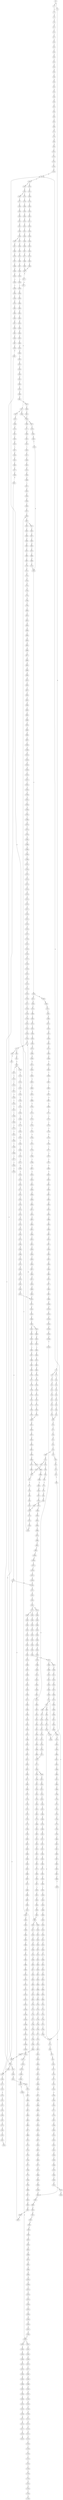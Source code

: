 strict digraph  {
	S0 -> S1 [ label = T ];
	S0 -> S2 [ label = C ];
	S1 -> S3 [ label = G ];
	S2 -> S4 [ label = A ];
	S3 -> S5 [ label = G ];
	S4 -> S6 [ label = C ];
	S4 -> S7 [ label = G ];
	S5 -> S8 [ label = T ];
	S6 -> S9 [ label = T ];
	S7 -> S10 [ label = T ];
	S8 -> S11 [ label = G ];
	S9 -> S12 [ label = G ];
	S10 -> S13 [ label = G ];
	S11 -> S14 [ label = C ];
	S12 -> S15 [ label = G ];
	S13 -> S16 [ label = G ];
	S14 -> S17 [ label = T ];
	S15 -> S18 [ label = T ];
	S16 -> S19 [ label = T ];
	S17 -> S20 [ label = A ];
	S18 -> S21 [ label = C ];
	S19 -> S22 [ label = C ];
	S20 -> S23 [ label = C ];
	S21 -> S24 [ label = G ];
	S22 -> S25 [ label = G ];
	S23 -> S26 [ label = T ];
	S24 -> S27 [ label = T ];
	S25 -> S28 [ label = T ];
	S26 -> S29 [ label = G ];
	S27 -> S30 [ label = C ];
	S28 -> S31 [ label = C ];
	S29 -> S32 [ label = T ];
	S30 -> S33 [ label = C ];
	S31 -> S33 [ label = C ];
	S32 -> S34 [ label = A ];
	S33 -> S35 [ label = G ];
	S34 -> S36 [ label = A ];
	S35 -> S37 [ label = T ];
	S36 -> S38 [ label = C ];
	S37 -> S39 [ label = C ];
	S38 -> S40 [ label = A ];
	S39 -> S41 [ label = A ];
	S40 -> S42 [ label = C ];
	S41 -> S43 [ label = C ];
	S42 -> S44 [ label = A ];
	S43 -> S45 [ label = C ];
	S44 -> S46 [ label = C ];
	S45 -> S47 [ label = C ];
	S45 -> S48 [ label = G ];
	S46 -> S49 [ label = G ];
	S47 -> S50 [ label = T ];
	S48 -> S51 [ label = A ];
	S49 -> S52 [ label = C ];
	S50 -> S53 [ label = G ];
	S51 -> S54 [ label = A ];
	S51 -> S55 [ label = G ];
	S52 -> S56 [ label = T ];
	S53 -> S57 [ label = T ];
	S54 -> S58 [ label = T ];
	S55 -> S59 [ label = T ];
	S56 -> S60 [ label = C ];
	S57 -> S61 [ label = C ];
	S58 -> S62 [ label = C ];
	S59 -> S63 [ label = C ];
	S60 -> S64 [ label = C ];
	S61 -> S65 [ label = C ];
	S62 -> S66 [ label = C ];
	S63 -> S67 [ label = C ];
	S64 -> S68 [ label = T ];
	S65 -> S69 [ label = T ];
	S66 -> S70 [ label = T ];
	S67 -> S71 [ label = A ];
	S67 -> S72 [ label = T ];
	S68 -> S73 [ label = A ];
	S69 -> S74 [ label = A ];
	S69 -> S75 [ label = T ];
	S70 -> S76 [ label = C ];
	S71 -> S77 [ label = G ];
	S72 -> S78 [ label = C ];
	S73 -> S79 [ label = G ];
	S74 -> S80 [ label = C ];
	S75 -> S81 [ label = G ];
	S76 -> S82 [ label = G ];
	S77 -> S83 [ label = T ];
	S77 -> S84 [ label = C ];
	S78 -> S85 [ label = G ];
	S79 -> S86 [ label = A ];
	S80 -> S87 [ label = T ];
	S81 -> S88 [ label = A ];
	S81 -> S89 [ label = T ];
	S82 -> S90 [ label = A ];
	S83 -> S91 [ label = A ];
	S84 -> S92 [ label = T ];
	S85 -> S93 [ label = A ];
	S86 -> S94 [ label = A ];
	S87 -> S95 [ label = A ];
	S88 -> S96 [ label = A ];
	S89 -> S97 [ label = A ];
	S90 -> S98 [ label = A ];
	S91 -> S99 [ label = G ];
	S92 -> S100 [ label = T ];
	S93 -> S101 [ label = A ];
	S94 -> S102 [ label = C ];
	S95 -> S103 [ label = C ];
	S96 -> S104 [ label = C ];
	S97 -> S105 [ label = G ];
	S98 -> S106 [ label = C ];
	S99 -> S107 [ label = G ];
	S99 -> S108 [ label = C ];
	S100 -> S109 [ label = C ];
	S101 -> S106 [ label = C ];
	S102 -> S110 [ label = T ];
	S103 -> S111 [ label = C ];
	S104 -> S112 [ label = T ];
	S105 -> S113 [ label = G ];
	S106 -> S114 [ label = T ];
	S107 -> S115 [ label = G ];
	S108 -> S116 [ label = T ];
	S109 -> S117 [ label = A ];
	S110 -> S118 [ label = T ];
	S111 -> S119 [ label = A ];
	S112 -> S120 [ label = T ];
	S113 -> S121 [ label = A ];
	S114 -> S122 [ label = T ];
	S115 -> S123 [ label = T ];
	S116 -> S124 [ label = C ];
	S117 -> S125 [ label = C ];
	S118 -> S126 [ label = C ];
	S119 -> S127 [ label = G ];
	S120 -> S128 [ label = C ];
	S121 -> S129 [ label = G ];
	S122 -> S130 [ label = C ];
	S123 -> S131 [ label = C ];
	S124 -> S132 [ label = C ];
	S125 -> S133 [ label = G ];
	S126 -> S134 [ label = A ];
	S127 -> S135 [ label = G ];
	S128 -> S136 [ label = A ];
	S129 -> S137 [ label = A ];
	S130 -> S138 [ label = A ];
	S131 -> S139 [ label = A ];
	S132 -> S140 [ label = A ];
	S133 -> S141 [ label = C ];
	S134 -> S142 [ label = A ];
	S135 -> S143 [ label = A ];
	S136 -> S142 [ label = A ];
	S137 -> S144 [ label = G ];
	S138 -> S142 [ label = A ];
	S139 -> S145 [ label = C ];
	S140 -> S146 [ label = C ];
	S141 -> S147 [ label = C ];
	S142 -> S148 [ label = C ];
	S143 -> S149 [ label = G ];
	S144 -> S150 [ label = G ];
	S145 -> S151 [ label = T ];
	S146 -> S152 [ label = C ];
	S147 -> S153 [ label = C ];
	S148 -> S154 [ label = C ];
	S148 -> S155 [ label = T ];
	S149 -> S156 [ label = A ];
	S150 -> S157 [ label = T ];
	S151 -> S158 [ label = C ];
	S152 -> S159 [ label = G ];
	S153 -> S160 [ label = T ];
	S154 -> S161 [ label = G ];
	S155 -> S162 [ label = G ];
	S156 -> S163 [ label = G ];
	S157 -> S164 [ label = C ];
	S158 -> S165 [ label = G ];
	S159 -> S166 [ label = G ];
	S160 -> S167 [ label = T ];
	S161 -> S168 [ label = G ];
	S162 -> S169 [ label = G ];
	S162 -> S170 [ label = C ];
	S163 -> S171 [ label = T ];
	S164 -> S172 [ label = C ];
	S165 -> S173 [ label = C ];
	S166 -> S174 [ label = A ];
	S167 -> S175 [ label = C ];
	S168 -> S176 [ label = C ];
	S169 -> S177 [ label = C ];
	S170 -> S178 [ label = C ];
	S171 -> S179 [ label = C ];
	S172 -> S180 [ label = C ];
	S173 -> S181 [ label = T ];
	S174 -> S182 [ label = C ];
	S175 -> S183 [ label = A ];
	S176 -> S184 [ label = C ];
	S177 -> S185 [ label = C ];
	S178 -> S186 [ label = C ];
	S179 -> S187 [ label = A ];
	S180 -> S188 [ label = A ];
	S180 -> S189 [ label = G ];
	S181 -> S190 [ label = T ];
	S182 -> S191 [ label = G ];
	S183 -> S192 [ label = T ];
	S184 -> S193 [ label = C ];
	S185 -> S194 [ label = C ];
	S186 -> S195 [ label = T ];
	S187 -> S196 [ label = G ];
	S188 -> S197 [ label = G ];
	S189 -> S198 [ label = G ];
	S190 -> S199 [ label = C ];
	S191 -> S200 [ label = T ];
	S192 -> S201 [ label = C ];
	S193 -> S202 [ label = A ];
	S194 -> S203 [ label = A ];
	S195 -> S204 [ label = A ];
	S196 -> S205 [ label = G ];
	S197 -> S206 [ label = A ];
	S198 -> S207 [ label = A ];
	S199 -> S208 [ label = A ];
	S200 -> S209 [ label = C ];
	S201 -> S210 [ label = C ];
	S202 -> S211 [ label = G ];
	S203 -> S212 [ label = G ];
	S204 -> S213 [ label = G ];
	S205 -> S214 [ label = A ];
	S206 -> S215 [ label = G ];
	S207 -> S216 [ label = G ];
	S208 -> S217 [ label = T ];
	S209 -> S218 [ label = G ];
	S210 -> S219 [ label = A ];
	S211 -> S220 [ label = T ];
	S212 -> S221 [ label = G ];
	S213 -> S222 [ label = G ];
	S214 -> S223 [ label = C ];
	S215 -> S224 [ label = C ];
	S216 -> S225 [ label = G ];
	S217 -> S226 [ label = C ];
	S218 -> S227 [ label = T ];
	S219 -> S228 [ label = G ];
	S220 -> S229 [ label = T ];
	S221 -> S230 [ label = T ];
	S222 -> S231 [ label = T ];
	S223 -> S232 [ label = C ];
	S224 -> S233 [ label = C ];
	S225 -> S234 [ label = C ];
	S226 -> S235 [ label = C ];
	S227 -> S236 [ label = G ];
	S228 -> S237 [ label = A ];
	S229 -> S238 [ label = G ];
	S230 -> S239 [ label = G ];
	S231 -> S240 [ label = G ];
	S232 -> S241 [ label = A ];
	S233 -> S242 [ label = A ];
	S234 -> S243 [ label = G ];
	S235 -> S219 [ label = A ];
	S236 -> S244 [ label = A ];
	S237 -> S245 [ label = A ];
	S238 -> S246 [ label = T ];
	S239 -> S247 [ label = C ];
	S239 -> S248 [ label = G ];
	S240 -> S249 [ label = T ];
	S241 -> S250 [ label = G ];
	S242 -> S251 [ label = C ];
	S243 -> S252 [ label = T ];
	S244 -> S253 [ label = C ];
	S245 -> S254 [ label = C ];
	S246 -> S255 [ label = G ];
	S247 -> S256 [ label = G ];
	S248 -> S257 [ label = G ];
	S249 -> S258 [ label = G ];
	S250 -> S259 [ label = T ];
	S251 -> S260 [ label = G ];
	S252 -> S261 [ label = G ];
	S253 -> S262 [ label = C ];
	S254 -> S263 [ label = C ];
	S255 -> S264 [ label = C ];
	S256 -> S265 [ label = C ];
	S257 -> S266 [ label = C ];
	S258 -> S267 [ label = C ];
	S259 -> S268 [ label = C ];
	S260 -> S269 [ label = G ];
	S261 -> S270 [ label = G ];
	S262 -> S271 [ label = G ];
	S263 -> S272 [ label = A ];
	S263 -> S273 [ label = G ];
	S264 -> S274 [ label = G ];
	S265 -> S275 [ label = G ];
	S266 -> S276 [ label = T ];
	S267 -> S277 [ label = G ];
	S268 -> S278 [ label = T ];
	S269 -> S279 [ label = T ];
	S270 -> S280 [ label = T ];
	S271 -> S281 [ label = G ];
	S272 -> S282 [ label = G ];
	S272 -> S283 [ label = C ];
	S273 -> S284 [ label = G ];
	S274 -> S285 [ label = T ];
	S275 -> S286 [ label = T ];
	S276 -> S287 [ label = T ];
	S277 -> S288 [ label = T ];
	S278 -> S289 [ label = C ];
	S279 -> S290 [ label = T ];
	S280 -> S291 [ label = A ];
	S281 -> S292 [ label = T ];
	S282 -> S293 [ label = A ];
	S283 -> S294 [ label = C ];
	S284 -> S295 [ label = A ];
	S285 -> S296 [ label = C ];
	S286 -> S297 [ label = C ];
	S287 -> S298 [ label = C ];
	S288 -> S299 [ label = C ];
	S289 -> S300 [ label = T ];
	S290 -> S301 [ label = A ];
	S291 -> S302 [ label = T ];
	S292 -> S303 [ label = C ];
	S293 -> S304 [ label = C ];
	S294 -> S305 [ label = A ];
	S295 -> S306 [ label = C ];
	S296 -> S307 [ label = G ];
	S297 -> S308 [ label = G ];
	S298 -> S309 [ label = G ];
	S299 -> S307 [ label = G ];
	S300 -> S310 [ label = G ];
	S301 -> S311 [ label = C ];
	S302 -> S312 [ label = G ];
	S303 -> S313 [ label = G ];
	S304 -> S314 [ label = T ];
	S305 -> S315 [ label = C ];
	S306 -> S316 [ label = G ];
	S307 -> S317 [ label = A ];
	S308 -> S318 [ label = T ];
	S309 -> S319 [ label = A ];
	S310 -> S320 [ label = T ];
	S311 -> S321 [ label = T ];
	S312 -> S322 [ label = A ];
	S313 -> S323 [ label = C ];
	S314 -> S324 [ label = C ];
	S315 -> S325 [ label = C ];
	S316 -> S326 [ label = C ];
	S317 -> S327 [ label = A ];
	S318 -> S328 [ label = G ];
	S319 -> S329 [ label = A ];
	S320 -> S330 [ label = A ];
	S321 -> S331 [ label = G ];
	S322 -> S332 [ label = G ];
	S323 -> S333 [ label = G ];
	S324 -> S334 [ label = C ];
	S325 -> S335 [ label = C ];
	S326 -> S336 [ label = C ];
	S327 -> S337 [ label = C ];
	S328 -> S338 [ label = C ];
	S329 -> S339 [ label = C ];
	S331 -> S340 [ label = C ];
	S332 -> S341 [ label = C ];
	S333 -> S342 [ label = T ];
	S334 -> S343 [ label = C ];
	S335 -> S344 [ label = C ];
	S336 -> S345 [ label = C ];
	S337 -> S346 [ label = C ];
	S337 -> S347 [ label = A ];
	S338 -> S348 [ label = A ];
	S339 -> S349 [ label = A ];
	S340 -> S350 [ label = A ];
	S341 -> S351 [ label = G ];
	S342 -> S352 [ label = A ];
	S343 -> S353 [ label = A ];
	S344 -> S354 [ label = T ];
	S345 -> S355 [ label = A ];
	S346 -> S356 [ label = T ];
	S347 -> S357 [ label = C ];
	S348 -> S358 [ label = T ];
	S349 -> S359 [ label = C ];
	S350 -> S360 [ label = G ];
	S351 -> S361 [ label = G ];
	S352 -> S362 [ label = G ];
	S353 -> S363 [ label = T ];
	S354 -> S364 [ label = T ];
	S355 -> S365 [ label = T ];
	S356 -> S366 [ label = T ];
	S356 -> S367 [ label = G ];
	S357 -> S368 [ label = C ];
	S358 -> S369 [ label = C ];
	S359 -> S370 [ label = G ];
	S360 -> S371 [ label = A ];
	S361 -> S372 [ label = T ];
	S362 -> S373 [ label = C ];
	S363 -> S374 [ label = C ];
	S364 -> S375 [ label = C ];
	S365 -> S376 [ label = C ];
	S366 -> S377 [ label = C ];
	S367 -> S378 [ label = T ];
	S368 -> S379 [ label = C ];
	S369 -> S380 [ label = C ];
	S370 -> S381 [ label = C ];
	S371 -> S382 [ label = C ];
	S372 -> S383 [ label = C ];
	S373 -> S384 [ label = C ];
	S374 -> S385 [ label = T ];
	S375 -> S386 [ label = C ];
	S375 -> S387 [ label = G ];
	S376 -> S388 [ label = G ];
	S377 -> S389 [ label = G ];
	S378 -> S390 [ label = C ];
	S379 -> S391 [ label = G ];
	S380 -> S392 [ label = G ];
	S381 -> S393 [ label = G ];
	S382 -> S394 [ label = G ];
	S383 -> S395 [ label = G ];
	S384 -> S396 [ label = G ];
	S385 -> S397 [ label = G ];
	S386 -> S398 [ label = T ];
	S387 -> S399 [ label = A ];
	S388 -> S400 [ label = T ];
	S389 -> S401 [ label = T ];
	S390 -> S402 [ label = G ];
	S391 -> S403 [ label = T ];
	S392 -> S404 [ label = C ];
	S393 -> S405 [ label = C ];
	S394 -> S406 [ label = G ];
	S395 -> S407 [ label = C ];
	S396 -> S408 [ label = C ];
	S397 -> S409 [ label = C ];
	S398 -> S410 [ label = G ];
	S399 -> S411 [ label = T ];
	S400 -> S412 [ label = C ];
	S401 -> S413 [ label = A ];
	S402 -> S414 [ label = C ];
	S403 -> S415 [ label = A ];
	S404 -> S416 [ label = A ];
	S405 -> S417 [ label = A ];
	S406 -> S418 [ label = A ];
	S407 -> S419 [ label = A ];
	S408 -> S420 [ label = T ];
	S409 -> S421 [ label = C ];
	S410 -> S422 [ label = T ];
	S411 -> S423 [ label = C ];
	S412 -> S424 [ label = C ];
	S413 -> S425 [ label = C ];
	S414 -> S426 [ label = G ];
	S415 -> S427 [ label = C ];
	S416 -> S428 [ label = C ];
	S417 -> S429 [ label = C ];
	S418 -> S430 [ label = C ];
	S419 -> S431 [ label = C ];
	S420 -> S432 [ label = G ];
	S421 -> S433 [ label = A ];
	S422 -> S434 [ label = C ];
	S423 -> S435 [ label = G ];
	S424 -> S436 [ label = T ];
	S425 -> S437 [ label = T ];
	S426 -> S438 [ label = C ];
	S427 -> S439 [ label = G ];
	S428 -> S440 [ label = G ];
	S429 -> S441 [ label = G ];
	S430 -> S442 [ label = A ];
	S431 -> S443 [ label = G ];
	S432 -> S444 [ label = G ];
	S433 -> S445 [ label = G ];
	S434 -> S446 [ label = C ];
	S435 -> S447 [ label = T ];
	S436 -> S448 [ label = C ];
	S437 -> S449 [ label = T ];
	S438 -> S450 [ label = G ];
	S438 -> S451 [ label = A ];
	S439 -> S452 [ label = T ];
	S440 -> S453 [ label = T ];
	S441 -> S454 [ label = T ];
	S442 -> S455 [ label = C ];
	S443 -> S456 [ label = C ];
	S444 -> S457 [ label = A ];
	S445 -> S458 [ label = T ];
	S446 -> S459 [ label = T ];
	S447 -> S460 [ label = T ];
	S448 -> S461 [ label = T ];
	S449 -> S462 [ label = C ];
	S450 -> S463 [ label = A ];
	S451 -> S464 [ label = A ];
	S452 -> S465 [ label = C ];
	S453 -> S466 [ label = C ];
	S454 -> S467 [ label = C ];
	S455 -> S468 [ label = A ];
	S456 -> S469 [ label = G ];
	S457 -> S470 [ label = A ];
	S458 -> S471 [ label = C ];
	S459 -> S75 [ label = T ];
	S460 -> S472 [ label = T ];
	S461 -> S473 [ label = T ];
	S462 -> S474 [ label = A ];
	S463 -> S475 [ label = G ];
	S464 -> S476 [ label = C ];
	S465 -> S477 [ label = C ];
	S466 -> S478 [ label = G ];
	S467 -> S479 [ label = C ];
	S468 -> S480 [ label = C ];
	S469 -> S481 [ label = C ];
	S470 -> S482 [ label = G ];
	S471 -> S483 [ label = G ];
	S472 -> S484 [ label = G ];
	S473 -> S485 [ label = C ];
	S474 -> S486 [ label = A ];
	S475 -> S487 [ label = C ];
	S476 -> S488 [ label = C ];
	S477 -> S489 [ label = A ];
	S478 -> S490 [ label = A ];
	S479 -> S491 [ label = A ];
	S480 -> S492 [ label = C ];
	S481 -> S493 [ label = G ];
	S482 -> S494 [ label = A ];
	S483 -> S495 [ label = T ];
	S484 -> S496 [ label = T ];
	S485 -> S497 [ label = T ];
	S486 -> S498 [ label = G ];
	S487 -> S499 [ label = A ];
	S488 -> S500 [ label = C ];
	S489 -> S501 [ label = G ];
	S490 -> S502 [ label = G ];
	S491 -> S503 [ label = G ];
	S492 -> S504 [ label = T ];
	S493 -> S505 [ label = C ];
	S493 -> S506 [ label = G ];
	S494 -> S507 [ label = A ];
	S495 -> S508 [ label = A ];
	S496 -> S509 [ label = A ];
	S497 -> S510 [ label = C ];
	S498 -> S511 [ label = C ];
	S499 -> S512 [ label = G ];
	S500 -> S513 [ label = G ];
	S501 -> S514 [ label = C ];
	S502 -> S515 [ label = C ];
	S503 -> S514 [ label = C ];
	S504 -> S516 [ label = C ];
	S505 -> S517 [ label = G ];
	S506 -> S518 [ label = C ];
	S507 -> S519 [ label = C ];
	S508 -> S520 [ label = A ];
	S509 -> S521 [ label = G ];
	S510 -> S522 [ label = G ];
	S511 -> S523 [ label = G ];
	S512 -> S524 [ label = T ];
	S513 -> S525 [ label = T ];
	S514 -> S526 [ label = T ];
	S514 -> S527 [ label = G ];
	S515 -> S528 [ label = G ];
	S516 -> S529 [ label = T ];
	S517 -> S530 [ label = T ];
	S518 -> S531 [ label = T ];
	S519 -> S532 [ label = G ];
	S520 -> S533 [ label = G ];
	S521 -> S534 [ label = G ];
	S522 -> S535 [ label = G ];
	S523 -> S536 [ label = A ];
	S524 -> S537 [ label = G ];
	S525 -> S538 [ label = A ];
	S526 -> S100 [ label = T ];
	S527 -> S539 [ label = A ];
	S528 -> S540 [ label = A ];
	S529 -> S541 [ label = A ];
	S530 -> S542 [ label = C ];
	S531 -> S543 [ label = G ];
	S532 -> S544 [ label = G ];
	S533 -> S545 [ label = A ];
	S534 -> S546 [ label = A ];
	S535 -> S547 [ label = A ];
	S536 -> S548 [ label = G ];
	S537 -> S549 [ label = C ];
	S538 -> S550 [ label = C ];
	S539 -> S551 [ label = G ];
	S540 -> S552 [ label = G ];
	S541 -> S553 [ label = G ];
	S542 -> S554 [ label = G ];
	S543 -> S555 [ label = G ];
	S544 -> S556 [ label = C ];
	S545 -> S557 [ label = C ];
	S546 -> S558 [ label = A ];
	S547 -> S559 [ label = G ];
	S548 -> S560 [ label = T ];
	S549 -> S561 [ label = A ];
	S550 -> S562 [ label = A ];
	S551 -> S563 [ label = T ];
	S552 -> S564 [ label = T ];
	S553 -> S565 [ label = A ];
	S554 -> S566 [ label = A ];
	S555 -> S567 [ label = A ];
	S556 -> S568 [ label = A ];
	S557 -> S569 [ label = G ];
	S558 -> S570 [ label = A ];
	S559 -> S571 [ label = A ];
	S560 -> S572 [ label = C ];
	S561 -> S573 [ label = A ];
	S562 -> S574 [ label = G ];
	S563 -> S575 [ label = C ];
	S564 -> S576 [ label = C ];
	S565 -> S577 [ label = A ];
	S566 -> S578 [ label = C ];
	S567 -> S579 [ label = A ];
	S568 -> S580 [ label = C ];
	S569 -> S581 [ label = G ];
	S570 -> S582 [ label = G ];
	S571 -> S583 [ label = G ];
	S572 -> S584 [ label = C ];
	S573 -> S585 [ label = C ];
	S574 -> S586 [ label = C ];
	S575 -> S584 [ label = C ];
	S575 -> S587 [ label = T ];
	S576 -> S588 [ label = G ];
	S577 -> S589 [ label = C ];
	S578 -> S590 [ label = G ];
	S579 -> S591 [ label = T ];
	S580 -> S592 [ label = C ];
	S580 -> S593 [ label = T ];
	S581 -> S594 [ label = C ];
	S582 -> S595 [ label = G ];
	S583 -> S596 [ label = G ];
	S584 -> S597 [ label = C ];
	S585 -> S598 [ label = A ];
	S586 -> S599 [ label = A ];
	S587 -> S600 [ label = C ];
	S588 -> S601 [ label = A ];
	S589 -> S602 [ label = G ];
	S590 -> S603 [ label = C ];
	S591 -> S604 [ label = G ];
	S592 -> S605 [ label = G ];
	S593 -> S606 [ label = G ];
	S594 -> S607 [ label = T ];
	S595 -> S608 [ label = T ];
	S596 -> S609 [ label = T ];
	S597 -> S610 [ label = T ];
	S597 -> S611 [ label = G ];
	S598 -> S612 [ label = G ];
	S599 -> S613 [ label = G ];
	S600 -> S614 [ label = G ];
	S601 -> S615 [ label = A ];
	S602 -> S616 [ label = A ];
	S603 -> S617 [ label = G ];
	S604 -> S618 [ label = G ];
	S605 -> S619 [ label = G ];
	S606 -> S620 [ label = G ];
	S607 -> S621 [ label = C ];
	S608 -> S622 [ label = C ];
	S609 -> S164 [ label = C ];
	S610 -> S623 [ label = C ];
	S611 -> S624 [ label = C ];
	S612 -> S625 [ label = C ];
	S613 -> S626 [ label = G ];
	S614 -> S627 [ label = T ];
	S615 -> S628 [ label = C ];
	S616 -> S629 [ label = G ];
	S617 -> S630 [ label = C ];
	S618 -> S631 [ label = G ];
	S619 -> S632 [ label = G ];
	S620 -> S633 [ label = G ];
	S621 -> S634 [ label = T ];
	S622 -> S635 [ label = C ];
	S623 -> S636 [ label = C ];
	S624 -> S637 [ label = C ];
	S625 -> S638 [ label = T ];
	S626 -> S639 [ label = T ];
	S627 -> S640 [ label = C ];
	S628 -> S641 [ label = C ];
	S629 -> S642 [ label = G ];
	S630 -> S643 [ label = C ];
	S631 -> S644 [ label = G ];
	S632 -> S645 [ label = A ];
	S633 -> S646 [ label = A ];
	S634 -> S647 [ label = C ];
	S635 -> S648 [ label = C ];
	S636 -> S649 [ label = G ];
	S637 -> S650 [ label = T ];
	S638 -> S651 [ label = A ];
	S639 -> S652 [ label = G ];
	S640 -> S653 [ label = T ];
	S641 -> S356 [ label = T ];
	S642 -> S654 [ label = T ];
	S643 -> S655 [ label = T ];
	S644 -> S656 [ label = T ];
	S645 -> S657 [ label = A ];
	S646 -> S658 [ label = A ];
	S647 -> S659 [ label = G ];
	S648 -> S660 [ label = G ];
	S649 -> S661 [ label = G ];
	S650 -> S662 [ label = G ];
	S651 -> S663 [ label = C ];
	S652 -> S664 [ label = C ];
	S653 -> S665 [ label = G ];
	S654 -> S666 [ label = G ];
	S655 -> S667 [ label = C ];
	S656 -> S668 [ label = C ];
	S657 -> S669 [ label = T ];
	S658 -> S670 [ label = C ];
	S659 -> S671 [ label = A ];
	S660 -> S672 [ label = A ];
	S661 -> S673 [ label = T ];
	S662 -> S674 [ label = T ];
	S663 -> S675 [ label = G ];
	S664 -> S676 [ label = A ];
	S665 -> S677 [ label = T ];
	S666 -> S678 [ label = T ];
	S667 -> S679 [ label = G ];
	S668 -> S680 [ label = C ];
	S669 -> S681 [ label = T ];
	S670 -> S682 [ label = T ];
	S671 -> S683 [ label = A ];
	S672 -> S684 [ label = A ];
	S673 -> S685 [ label = C ];
	S674 -> S686 [ label = C ];
	S675 -> S687 [ label = A ];
	S676 -> S688 [ label = C ];
	S677 -> S689 [ label = T ];
	S678 -> S690 [ label = C ];
	S679 -> S691 [ label = G ];
	S680 -> S692 [ label = G ];
	S681 -> S693 [ label = G ];
	S682 -> S694 [ label = G ];
	S683 -> S695 [ label = G ];
	S684 -> S696 [ label = G ];
	S685 -> S697 [ label = T ];
	S686 -> S698 [ label = G ];
	S687 -> S699 [ label = G ];
	S688 -> S700 [ label = G ];
	S689 -> S701 [ label = C ];
	S690 -> S702 [ label = C ];
	S691 -> S703 [ label = G ];
	S692 -> S704 [ label = C ];
	S693 -> S705 [ label = A ];
	S694 -> S706 [ label = G ];
	S695 -> S707 [ label = T ];
	S696 -> S708 [ label = T ];
	S697 -> S709 [ label = G ];
	S698 -> S710 [ label = C ];
	S699 -> S711 [ label = A ];
	S700 -> S712 [ label = C ];
	S701 -> S713 [ label = C ];
	S702 -> S714 [ label = C ];
	S703 -> S715 [ label = C ];
	S704 -> S716 [ label = C ];
	S705 -> S717 [ label = A ];
	S706 -> S718 [ label = A ];
	S707 -> S719 [ label = C ];
	S708 -> S720 [ label = C ];
	S709 -> S721 [ label = G ];
	S710 -> S426 [ label = G ];
	S711 -> S722 [ label = A ];
	S712 -> S723 [ label = G ];
	S713 -> S724 [ label = G ];
	S714 -> S725 [ label = T ];
	S715 -> S726 [ label = T ];
	S716 -> S727 [ label = G ];
	S717 -> S728 [ label = C ];
	S718 -> S729 [ label = C ];
	S719 -> S730 [ label = G ];
	S720 -> S731 [ label = G ];
	S721 -> S732 [ label = A ];
	S722 -> S733 [ label = C ];
	S723 -> S734 [ label = G ];
	S724 -> S735 [ label = T ];
	S725 -> S736 [ label = G ];
	S726 -> S737 [ label = C ];
	S727 -> S738 [ label = G ];
	S728 -> S739 [ label = C ];
	S729 -> S740 [ label = C ];
	S730 -> S741 [ label = C ];
	S731 -> S742 [ label = A ];
	S732 -> S743 [ label = G ];
	S733 -> S744 [ label = T ];
	S734 -> S745 [ label = T ];
	S735 -> S746 [ label = G ];
	S736 -> S747 [ label = T ];
	S737 -> S748 [ label = A ];
	S738 -> S749 [ label = A ];
	S739 -> S750 [ label = C ];
	S740 -> S751 [ label = C ];
	S741 -> S752 [ label = G ];
	S742 -> S753 [ label = G ];
	S743 -> S754 [ label = G ];
	S744 -> S755 [ label = G ];
	S745 -> S756 [ label = G ];
	S746 -> S757 [ label = G ];
	S747 -> S758 [ label = C ];
	S748 -> S759 [ label = C ];
	S749 -> S760 [ label = A ];
	S750 -> S761 [ label = G ];
	S751 -> S762 [ label = G ];
	S752 -> S763 [ label = G ];
	S753 -> S764 [ label = G ];
	S754 -> S765 [ label = G ];
	S755 -> S766 [ label = G ];
	S756 -> S767 [ label = C ];
	S757 -> S768 [ label = C ];
	S758 -> S769 [ label = C ];
	S759 -> S770 [ label = G ];
	S760 -> S771 [ label = C ];
	S761 -> S772 [ label = T ];
	S762 -> S773 [ label = T ];
	S763 -> S774 [ label = C ];
	S764 -> S775 [ label = T ];
	S765 -> S776 [ label = T ];
	S766 -> S777 [ label = C ];
	S767 -> S778 [ label = C ];
	S768 -> S779 [ label = C ];
	S769 -> S69 [ label = T ];
	S770 -> S780 [ label = T ];
	S771 -> S781 [ label = T ];
	S772 -> S782 [ label = C ];
	S773 -> S783 [ label = C ];
	S774 -> S784 [ label = T ];
	S775 -> S785 [ label = A ];
	S776 -> S786 [ label = G ];
	S777 -> S787 [ label = G ];
	S778 -> S788 [ label = G ];
	S779 -> S789 [ label = C ];
	S780 -> S790 [ label = C ];
	S781 -> S791 [ label = G ];
	S782 -> S792 [ label = T ];
	S783 -> S793 [ label = T ];
	S784 -> S794 [ label = A ];
	S785 -> S795 [ label = T ];
	S786 -> S796 [ label = T ];
	S787 -> S797 [ label = C ];
	S788 -> S798 [ label = C ];
	S789 -> S799 [ label = G ];
	S790 -> S800 [ label = C ];
	S791 -> S801 [ label = C ];
	S792 -> S802 [ label = C ];
	S793 -> S802 [ label = C ];
	S794 -> S803 [ label = T ];
	S795 -> S804 [ label = A ];
	S796 -> S805 [ label = T ];
	S797 -> S806 [ label = A ];
	S798 -> S807 [ label = A ];
	S799 -> S808 [ label = T ];
	S800 -> S809 [ label = A ];
	S801 -> S810 [ label = A ];
	S802 -> S811 [ label = G ];
	S803 -> S812 [ label = A ];
	S804 -> S813 [ label = A ];
	S805 -> S814 [ label = C ];
	S806 -> S815 [ label = G ];
	S807 -> S816 [ label = A ];
	S808 -> S817 [ label = C ];
	S809 -> S503 [ label = G ];
	S810 -> S818 [ label = A ];
	S811 -> S819 [ label = G ];
	S812 -> S820 [ label = G ];
	S813 -> S821 [ label = G ];
	S814 -> S822 [ label = C ];
	S815 -> S823 [ label = C ];
	S816 -> S824 [ label = C ];
	S817 -> S825 [ label = C ];
	S818 -> S826 [ label = C ];
	S819 -> S827 [ label = C ];
	S820 -> S828 [ label = T ];
	S821 -> S829 [ label = T ];
	S822 -> S830 [ label = A ];
	S823 -> S831 [ label = G ];
	S824 -> S832 [ label = C ];
	S825 -> S833 [ label = A ];
	S826 -> S834 [ label = C ];
	S827 -> S835 [ label = A ];
	S828 -> S836 [ label = A ];
	S829 -> S837 [ label = C ];
	S830 -> S838 [ label = G ];
	S831 -> S839 [ label = G ];
	S832 -> S840 [ label = A ];
	S833 -> S841 [ label = G ];
	S834 -> S842 [ label = A ];
	S835 -> S843 [ label = C ];
	S836 -> S844 [ label = G ];
	S837 -> S845 [ label = G ];
	S838 -> S846 [ label = C ];
	S839 -> S847 [ label = G ];
	S840 -> S848 [ label = G ];
	S841 -> S849 [ label = T ];
	S842 -> S850 [ label = G ];
	S843 -> S851 [ label = C ];
	S844 -> S852 [ label = C ];
	S845 -> S853 [ label = T ];
	S846 -> S854 [ label = A ];
	S847 -> S855 [ label = T ];
	S848 -> S856 [ label = T ];
	S849 -> S857 [ label = A ];
	S850 -> S858 [ label = A ];
	S851 -> S859 [ label = G ];
	S852 -> S860 [ label = C ];
	S853 -> S861 [ label = G ];
	S854 -> S862 [ label = G ];
	S855 -> S863 [ label = G ];
	S856 -> S864 [ label = C ];
	S857 -> S99 [ label = G ];
	S858 -> S865 [ label = A ];
	S859 -> S866 [ label = A ];
	S860 -> S867 [ label = G ];
	S861 -> S868 [ label = G ];
	S862 -> S869 [ label = A ];
	S863 -> S870 [ label = C ];
	S864 -> S871 [ label = G ];
	S865 -> S872 [ label = C ];
	S866 -> S873 [ label = G ];
	S866 -> S874 [ label = A ];
	S867 -> S875 [ label = A ];
	S868 -> S876 [ label = T ];
	S869 -> S877 [ label = T ];
	S870 -> S878 [ label = C ];
	S871 -> S879 [ label = C ];
	S872 -> S880 [ label = A ];
	S873 -> S881 [ label = T ];
	S874 -> S882 [ label = T ];
	S875 -> S883 [ label = A ];
	S876 -> S884 [ label = A ];
	S877 -> S885 [ label = A ];
	S878 -> S886 [ label = G ];
	S879 -> S887 [ label = G ];
	S880 -> S888 [ label = G ];
	S881 -> S63 [ label = C ];
	S882 -> S889 [ label = G ];
	S883 -> S890 [ label = A ];
	S884 -> S891 [ label = C ];
	S885 -> S892 [ label = A ];
	S886 -> S893 [ label = C ];
	S887 -> S894 [ label = C ];
	S888 -> S895 [ label = C ];
	S889 -> S896 [ label = T ];
	S890 -> S897 [ label = C ];
	S891 -> S898 [ label = C ];
	S892 -> S899 [ label = A ];
	S893 -> S900 [ label = C ];
	S894 -> S901 [ label = A ];
	S895 -> S902 [ label = C ];
	S896 -> S903 [ label = A ];
	S897 -> S904 [ label = C ];
	S898 -> S905 [ label = G ];
	S899 -> S906 [ label = A ];
	S900 -> S907 [ label = G ];
	S901 -> S908 [ label = G ];
	S902 -> S909 [ label = G ];
	S903 -> S910 [ label = G ];
	S904 -> S911 [ label = C ];
	S905 -> S912 [ label = G ];
	S906 -> S913 [ label = A ];
	S907 -> S914 [ label = G ];
	S908 -> S915 [ label = C ];
	S909 -> S916 [ label = T ];
	S910 -> S917 [ label = T ];
	S911 -> S918 [ label = C ];
	S912 -> S919 [ label = T ];
	S913 -> S920 [ label = C ];
	S914 -> S921 [ label = T ];
	S915 -> S922 [ label = C ];
	S916 -> S923 [ label = C ];
	S917 -> S924 [ label = T ];
	S918 -> S925 [ label = G ];
	S919 -> S926 [ label = G ];
	S920 -> S927 [ label = T ];
	S921 -> S928 [ label = G ];
	S922 -> S929 [ label = G ];
	S923 -> S930 [ label = C ];
	S924 -> S931 [ label = T ];
	S925 -> S932 [ label = A ];
	S926 -> S933 [ label = G ];
	S927 -> S934 [ label = T ];
	S928 -> S935 [ label = G ];
	S929 -> S936 [ label = G ];
	S930 -> S937 [ label = T ];
	S931 -> S938 [ label = C ];
	S932 -> S939 [ label = C ];
	S933 -> S940 [ label = T ];
	S934 -> S941 [ label = T ];
	S935 -> S942 [ label = T ];
	S936 -> S943 [ label = T ];
	S937 -> S944 [ label = C ];
	S938 -> S945 [ label = A ];
	S939 -> S946 [ label = T ];
	S940 -> S947 [ label = T ];
	S941 -> S948 [ label = G ];
	S942 -> S949 [ label = G ];
	S943 -> S950 [ label = G ];
	S944 -> S951 [ label = T ];
	S945 -> S952 [ label = C ];
	S946 -> S953 [ label = A ];
	S947 -> S954 [ label = A ];
	S948 -> S955 [ label = C ];
	S949 -> S956 [ label = G ];
	S950 -> S957 [ label = G ];
	S951 -> S958 [ label = G ];
	S952 -> S959 [ label = T ];
	S953 -> S960 [ label = G ];
	S954 -> S961 [ label = G ];
	S955 -> S962 [ label = C ];
	S956 -> S963 [ label = A ];
	S957 -> S964 [ label = A ];
	S958 -> S965 [ label = T ];
	S959 -> S966 [ label = C ];
	S960 -> S967 [ label = A ];
	S961 -> S968 [ label = A ];
	S962 -> S969 [ label = G ];
	S963 -> S970 [ label = A ];
	S964 -> S971 [ label = A ];
	S965 -> S972 [ label = C ];
	S966 -> S973 [ label = C ];
	S967 -> S974 [ label = A ];
	S968 -> S975 [ label = A ];
	S969 -> S976 [ label = T ];
	S970 -> S977 [ label = C ];
	S971 -> S978 [ label = G ];
	S972 -> S979 [ label = G ];
	S973 -> S980 [ label = T ];
	S974 -> S981 [ label = T ];
	S975 -> S982 [ label = G ];
	S976 -> S983 [ label = A ];
	S977 -> S984 [ label = C ];
	S978 -> S985 [ label = A ];
	S979 -> S986 [ label = T ];
	S980 -> S987 [ label = T ];
	S981 -> S988 [ label = C ];
	S982 -> S989 [ label = G ];
	S983 -> S990 [ label = G ];
	S984 -> S991 [ label = T ];
	S985 -> S992 [ label = A ];
	S986 -> S993 [ label = G ];
	S987 -> S994 [ label = T ];
	S988 -> S995 [ label = G ];
	S989 -> S996 [ label = G ];
	S990 -> S997 [ label = C ];
	S991 -> S998 [ label = C ];
	S992 -> S519 [ label = C ];
	S993 -> S999 [ label = G ];
	S994 -> S1000 [ label = C ];
	S995 -> S1001 [ label = G ];
	S996 -> S1002 [ label = G ];
	S997 -> S1003 [ label = C ];
	S998 -> S1004 [ label = G ];
	S999 -> S1005 [ label = T ];
	S1000 -> S1006 [ label = A ];
	S1001 -> S1007 [ label = G ];
	S1002 -> S1008 [ label = G ];
	S1003 -> S1009 [ label = G ];
	S1004 -> S1010 [ label = G ];
	S1005 -> S884 [ label = A ];
	S1006 -> S1011 [ label = T ];
	S1007 -> S1012 [ label = T ];
	S1008 -> S1013 [ label = T ];
	S1009 -> S1014 [ label = G ];
	S1010 -> S1015 [ label = C ];
	S1011 -> S1016 [ label = C ];
	S1012 -> S1017 [ label = A ];
	S1013 -> S1018 [ label = C ];
	S1014 -> S1019 [ label = T ];
	S1015 -> S1020 [ label = A ];
	S1016 -> S1021 [ label = C ];
	S1017 -> S1022 [ label = T ];
	S1018 -> S1023 [ label = C ];
	S1019 -> S1024 [ label = G ];
	S1020 -> S1025 [ label = C ];
	S1021 -> S1026 [ label = A ];
	S1022 -> S1027 [ label = C ];
	S1023 -> S1028 [ label = G ];
	S1024 -> S1029 [ label = A ];
	S1025 -> S1030 [ label = G ];
	S1026 -> S228 [ label = G ];
	S1027 -> S1031 [ label = C ];
	S1028 -> S1032 [ label = T ];
	S1029 -> S1033 [ label = C ];
	S1030 -> S1034 [ label = C ];
	S1031 -> S1035 [ label = C ];
	S1032 -> S1036 [ label = C ];
	S1033 -> S1037 [ label = G ];
	S1034 -> S1038 [ label = G ];
	S1035 -> S1039 [ label = G ];
	S1036 -> S1040 [ label = G ];
	S1037 -> S1041 [ label = T ];
	S1038 -> S1042 [ label = C ];
	S1039 -> S1043 [ label = A ];
	S1040 -> S1044 [ label = G ];
	S1041 -> S1045 [ label = G ];
	S1042 -> S493 [ label = G ];
	S1043 -> S1046 [ label = A ];
	S1044 -> S1047 [ label = A ];
	S1045 -> S1048 [ label = G ];
	S1046 -> S1049 [ label = A ];
	S1047 -> S1050 [ label = A ];
	S1048 -> S1051 [ label = G ];
	S1049 -> S1052 [ label = G ];
	S1050 -> S1053 [ label = C ];
	S1051 -> S1054 [ label = T ];
	S1052 -> S1055 [ label = T ];
	S1053 -> S1056 [ label = A ];
	S1053 -> S1057 [ label = T ];
	S1054 -> S1058 [ label = A ];
	S1055 -> S1059 [ label = G ];
	S1056 -> S1060 [ label = G ];
	S1057 -> S1061 [ label = A ];
	S1058 -> S1062 [ label = C ];
	S1059 -> S1063 [ label = T ];
	S1060 -> S1064 [ label = G ];
	S1061 -> S1065 [ label = C ];
	S1062 -> S1066 [ label = T ];
	S1063 -> S1067 [ label = C ];
	S1064 -> S1068 [ label = A ];
	S1065 -> S1069 [ label = A ];
	S1066 -> S1070 [ label = A ];
	S1067 -> S1071 [ label = G ];
	S1068 -> S1072 [ label = A ];
	S1069 -> S1073 [ label = A ];
	S1070 -> S1074 [ label = T ];
	S1071 -> S1075 [ label = T ];
	S1072 -> S1076 [ label = T ];
	S1073 -> S1077 [ label = C ];
	S1074 -> S1078 [ label = T ];
	S1075 -> S1079 [ label = C ];
	S1076 -> S1080 [ label = A ];
	S1077 -> S1081 [ label = G ];
	S1078 -> S1082 [ label = G ];
	S1079 -> S1083 [ label = G ];
	S1080 -> S1084 [ label = G ];
	S1081 -> S1085 [ label = A ];
	S1082 -> S1086 [ label = G ];
	S1083 -> S1087 [ label = G ];
	S1084 -> S1088 [ label = T ];
	S1085 -> S1089 [ label = A ];
	S1086 -> S1090 [ label = A ];
	S1087 -> S1091 [ label = A ];
	S1088 -> S1092 [ label = C ];
	S1089 -> S1093 [ label = A ];
	S1090 -> S1094 [ label = A ];
	S1091 -> S1095 [ label = A ];
	S1092 -> S1096 [ label = T ];
	S1093 -> S1097 [ label = A ];
	S1094 -> S1098 [ label = C ];
	S1095 -> S1053 [ label = C ];
	S1096 -> S1099 [ label = C ];
	S1097 -> S1100 [ label = C ];
	S1098 -> S1101 [ label = G ];
	S1099 -> S1102 [ label = T ];
	S1100 -> S1103 [ label = A ];
	S1101 -> S1104 [ label = G ];
	S1102 -> S1105 [ label = C ];
	S1103 -> S1106 [ label = G ];
	S1104 -> S1107 [ label = T ];
	S1105 -> S1108 [ label = T ];
	S1106 -> S1109 [ label = A ];
	S1107 -> S1110 [ label = A ];
	S1108 -> S1111 [ label = G ];
	S1109 -> S1112 [ label = A ];
	S1110 -> S1113 [ label = C ];
	S1111 -> S1114 [ label = A ];
	S1112 -> S1115 [ label = G ];
	S1113 -> S1116 [ label = G ];
	S1114 -> S1117 [ label = G ];
	S1115 -> S1118 [ label = G ];
	S1116 -> S1119 [ label = A ];
	S1117 -> S1120 [ label = T ];
	S1118 -> S1121 [ label = G ];
	S1119 -> S1122 [ label = A ];
	S1120 -> S1123 [ label = A ];
	S1121 -> S1124 [ label = G ];
	S1122 -> S1125 [ label = G ];
	S1124 -> S1126 [ label = T ];
	S1125 -> S1127 [ label = A ];
	S1126 -> S1128 [ label = C ];
	S1127 -> S1129 [ label = A ];
	S1128 -> S1130 [ label = T ];
	S1129 -> S1131 [ label = G ];
	S1130 -> S1132 [ label = C ];
	S1131 -> S1133 [ label = T ];
	S1132 -> S1134 [ label = T ];
	S1133 -> S1135 [ label = G ];
	S1134 -> S1136 [ label = C ];
	S1135 -> S1137 [ label = T ];
	S1136 -> S1138 [ label = G ];
	S1137 -> S1139 [ label = C ];
	S1138 -> S1140 [ label = T ];
	S1139 -> S1141 [ label = C ];
	S1140 -> S1142 [ label = G ];
	S1141 -> S1143 [ label = T ];
	S1142 -> S1144 [ label = G ];
	S1143 -> S1145 [ label = G ];
	S1144 -> S1146 [ label = T ];
	S1145 -> S1147 [ label = G ];
	S1146 -> S1148 [ label = A ];
	S1147 -> S1149 [ label = C ];
	S1149 -> S1150 [ label = C ];
	S1150 -> S1151 [ label = T ];
	S1151 -> S1152 [ label = G ];
	S1152 -> S1153 [ label = G ];
	S1153 -> S1154 [ label = G ];
	S1154 -> S1155 [ label = T ];
	S1155 -> S1156 [ label = C ];
	S1156 -> S1157 [ label = C ];
	S1157 -> S1158 [ label = C ];
	S1158 -> S1159 [ label = G ];
	S1159 -> S1160 [ label = A ];
	S1160 -> S1161 [ label = G ];
	S1161 -> S1162 [ label = T ];
	S1162 -> S1163 [ label = C ];
	S1163 -> S1164 [ label = C ];
	S1164 -> S71 [ label = A ];
}
